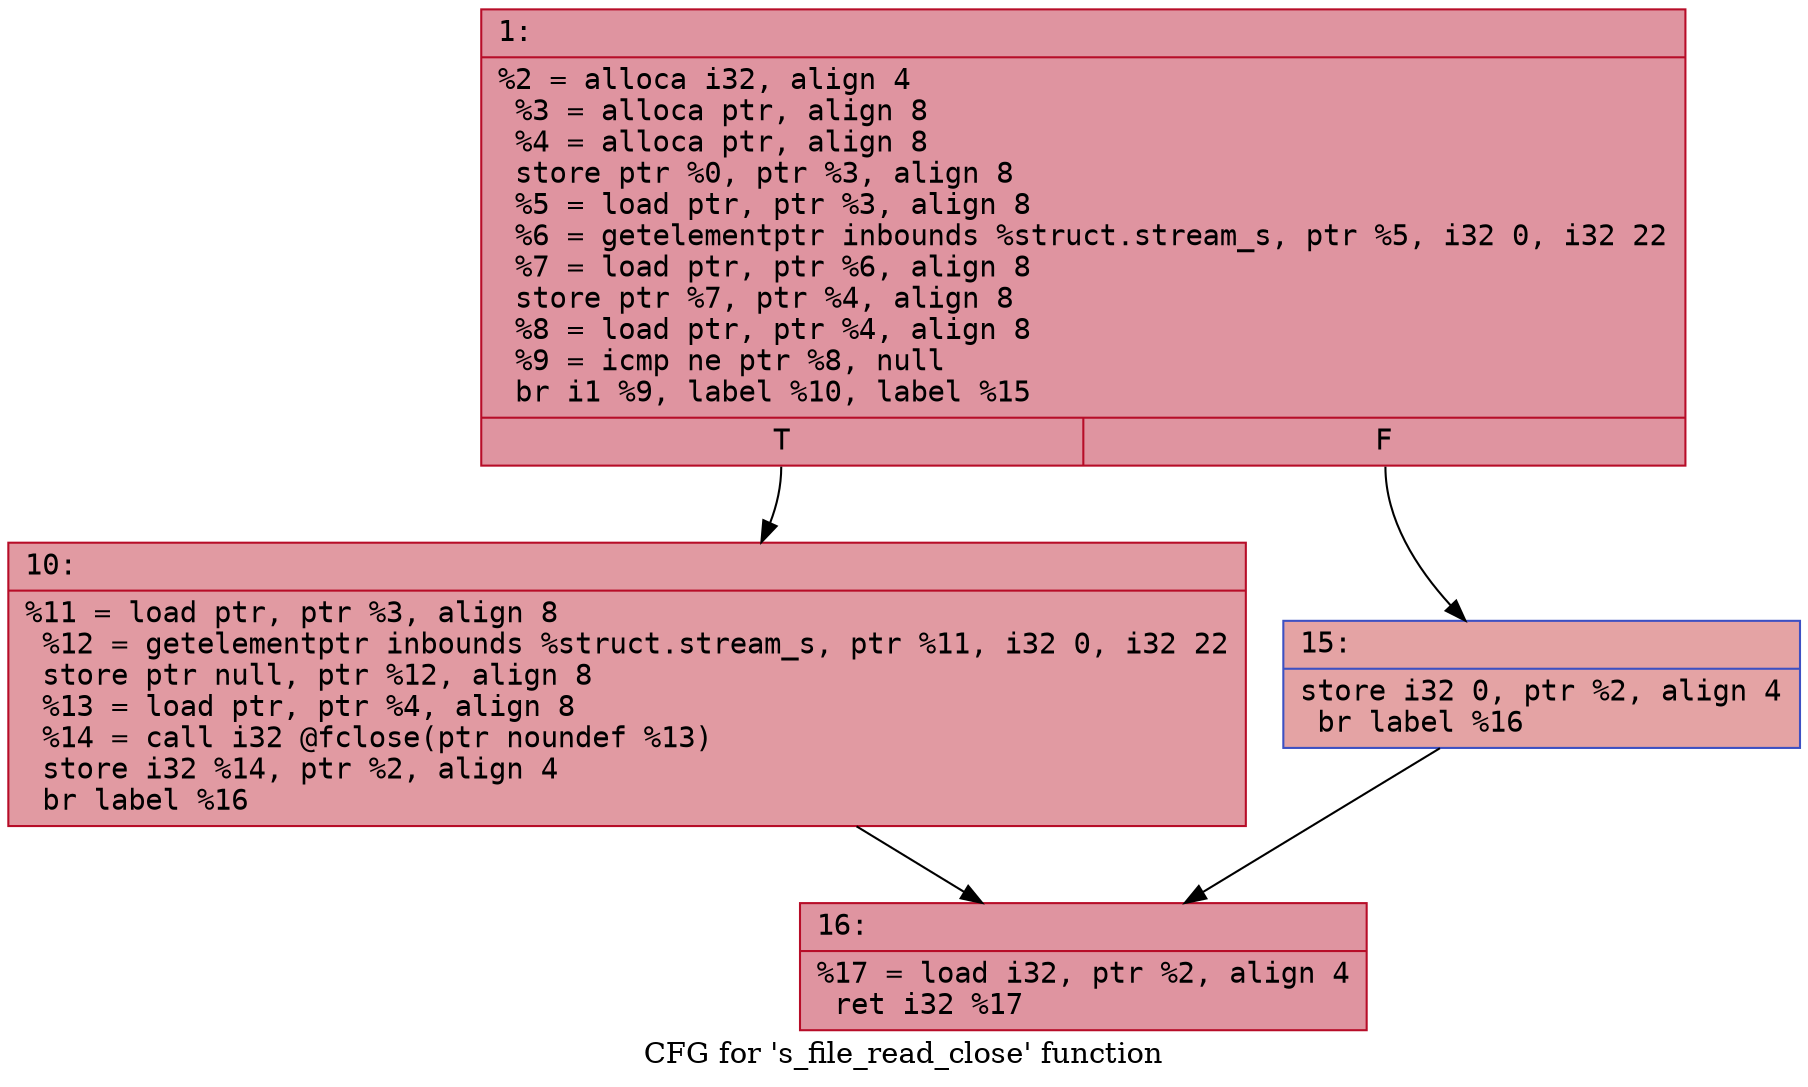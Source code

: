 digraph "CFG for 's_file_read_close' function" {
	label="CFG for 's_file_read_close' function";

	Node0x6000009a69e0 [shape=record,color="#b70d28ff", style=filled, fillcolor="#b70d2870" fontname="Courier",label="{1:\l|  %2 = alloca i32, align 4\l  %3 = alloca ptr, align 8\l  %4 = alloca ptr, align 8\l  store ptr %0, ptr %3, align 8\l  %5 = load ptr, ptr %3, align 8\l  %6 = getelementptr inbounds %struct.stream_s, ptr %5, i32 0, i32 22\l  %7 = load ptr, ptr %6, align 8\l  store ptr %7, ptr %4, align 8\l  %8 = load ptr, ptr %4, align 8\l  %9 = icmp ne ptr %8, null\l  br i1 %9, label %10, label %15\l|{<s0>T|<s1>F}}"];
	Node0x6000009a69e0:s0 -> Node0x6000009a6a30[tooltip="1 -> 10\nProbability 62.50%" ];
	Node0x6000009a69e0:s1 -> Node0x6000009a6a80[tooltip="1 -> 15\nProbability 37.50%" ];
	Node0x6000009a6a30 [shape=record,color="#b70d28ff", style=filled, fillcolor="#bb1b2c70" fontname="Courier",label="{10:\l|  %11 = load ptr, ptr %3, align 8\l  %12 = getelementptr inbounds %struct.stream_s, ptr %11, i32 0, i32 22\l  store ptr null, ptr %12, align 8\l  %13 = load ptr, ptr %4, align 8\l  %14 = call i32 @fclose(ptr noundef %13)\l  store i32 %14, ptr %2, align 4\l  br label %16\l}"];
	Node0x6000009a6a30 -> Node0x6000009a6ad0[tooltip="10 -> 16\nProbability 100.00%" ];
	Node0x6000009a6a80 [shape=record,color="#3d50c3ff", style=filled, fillcolor="#c32e3170" fontname="Courier",label="{15:\l|  store i32 0, ptr %2, align 4\l  br label %16\l}"];
	Node0x6000009a6a80 -> Node0x6000009a6ad0[tooltip="15 -> 16\nProbability 100.00%" ];
	Node0x6000009a6ad0 [shape=record,color="#b70d28ff", style=filled, fillcolor="#b70d2870" fontname="Courier",label="{16:\l|  %17 = load i32, ptr %2, align 4\l  ret i32 %17\l}"];
}
